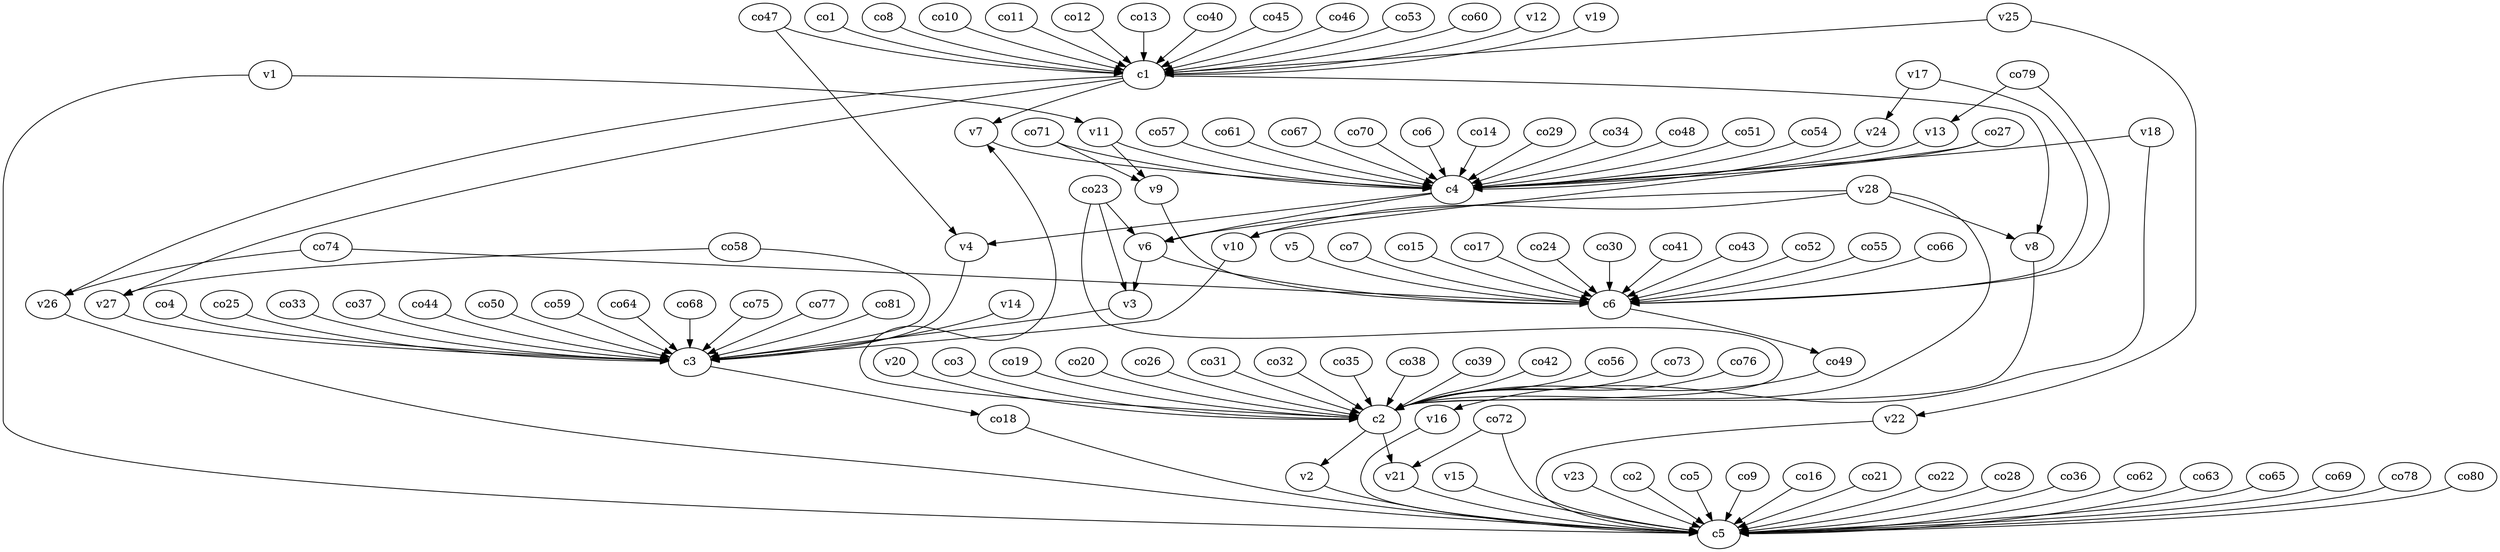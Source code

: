 strict digraph  {
c1;
c2;
c3;
c4;
c5;
c6;
v1;
v2;
v3;
v4;
v5;
v6;
v7;
v8;
v9;
v10;
v11;
v12;
v13;
v14;
v15;
v16;
v17;
v18;
v19;
v20;
v21;
v22;
v23;
v24;
v25;
v26;
v27;
v28;
co1;
co2;
co3;
co4;
co5;
co6;
co7;
co8;
co9;
co10;
co11;
co12;
co13;
co14;
co15;
co16;
co17;
co18;
co19;
co20;
co21;
co22;
co23;
co24;
co25;
co26;
co27;
co28;
co29;
co30;
co31;
co32;
co33;
co34;
co35;
co36;
co37;
co38;
co39;
co40;
co41;
co42;
co43;
co44;
co45;
co46;
co47;
co48;
co49;
co50;
co51;
co52;
co53;
co54;
co55;
co56;
co57;
co58;
co59;
co60;
co61;
co62;
co63;
co64;
co65;
co66;
co67;
co68;
co69;
co70;
co71;
co72;
co73;
co74;
co75;
co76;
co77;
co78;
co79;
co80;
co81;
c1 -> v27  [weight=1];
c1 -> v7  [weight=1];
c1 -> v26  [weight=1];
c1 -> v8  [weight=1];
c2 -> v7  [weight=1];
c2 -> v2  [weight=1];
c2 -> v21  [weight=1];
c3 -> co18  [weight=1];
c4 -> v4  [weight=1];
c4 -> v6  [weight=1];
c6 -> co49  [weight=1];
v1 -> c5  [weight=1];
v1 -> v11  [weight=1];
v2 -> c5  [weight=1];
v3 -> c3  [weight=1];
v4 -> c3  [weight=1];
v5 -> c6  [weight=1];
v6 -> c6  [weight=1];
v6 -> v3  [weight=1];
v7 -> c4  [weight=1];
v8 -> c2  [weight=1];
v9 -> c6  [weight=1];
v10 -> c3  [weight=1];
v11 -> c4  [weight=1];
v11 -> v9  [weight=1];
v12 -> c1  [weight=1];
v13 -> c4  [weight=1];
v14 -> c3  [weight=1];
v15 -> c5  [weight=1];
v16 -> c5  [weight=1];
v17 -> c6  [weight=1];
v17 -> v24  [weight=1];
v18 -> c4  [weight=1];
v18 -> v16  [weight=1];
v19 -> c1  [weight=1];
v20 -> c2  [weight=1];
v21 -> c5  [weight=1];
v22 -> c5  [weight=1];
v23 -> c5  [weight=1];
v24 -> c4  [weight=1];
v25 -> c1  [weight=1];
v25 -> v22  [weight=1];
v26 -> c5  [weight=1];
v27 -> c3  [weight=1];
v28 -> c2  [weight=1];
v28 -> v8  [weight=1];
v28 -> v6  [weight=1];
v28 -> v10  [weight=1];
co1 -> c1  [weight=1];
co2 -> c5  [weight=1];
co3 -> c2  [weight=1];
co4 -> c3  [weight=1];
co5 -> c5  [weight=1];
co6 -> c4  [weight=1];
co7 -> c6  [weight=1];
co8 -> c1  [weight=1];
co9 -> c5  [weight=1];
co10 -> c1  [weight=1];
co11 -> c1  [weight=1];
co12 -> c1  [weight=1];
co13 -> c1  [weight=1];
co14 -> c4  [weight=1];
co15 -> c6  [weight=1];
co16 -> c5  [weight=1];
co17 -> c6  [weight=1];
co18 -> c5  [weight=1];
co19 -> c2  [weight=1];
co20 -> c2  [weight=1];
co21 -> c5  [weight=1];
co22 -> c5  [weight=1];
co23 -> c2  [weight=1];
co23 -> v6  [weight=1];
co23 -> v3  [weight=1];
co24 -> c6  [weight=1];
co25 -> c3  [weight=1];
co26 -> c2  [weight=1];
co27 -> c4  [weight=1];
co27 -> v10  [weight=1];
co28 -> c5  [weight=1];
co29 -> c4  [weight=1];
co30 -> c6  [weight=1];
co31 -> c2  [weight=1];
co32 -> c2  [weight=1];
co33 -> c3  [weight=1];
co34 -> c4  [weight=1];
co35 -> c2  [weight=1];
co36 -> c5  [weight=1];
co37 -> c3  [weight=1];
co38 -> c2  [weight=1];
co39 -> c2  [weight=1];
co40 -> c1  [weight=1];
co41 -> c6  [weight=1];
co42 -> c2  [weight=1];
co43 -> c6  [weight=1];
co44 -> c3  [weight=1];
co45 -> c1  [weight=1];
co46 -> c1  [weight=1];
co47 -> c1  [weight=1];
co47 -> v4  [weight=1];
co48 -> c4  [weight=1];
co49 -> c2  [weight=1];
co50 -> c3  [weight=1];
co51 -> c4  [weight=1];
co52 -> c6  [weight=1];
co53 -> c1  [weight=1];
co54 -> c4  [weight=1];
co55 -> c6  [weight=1];
co56 -> c2  [weight=1];
co57 -> c4  [weight=1];
co58 -> c3  [weight=1];
co58 -> v27  [weight=1];
co59 -> c3  [weight=1];
co60 -> c1  [weight=1];
co61 -> c4  [weight=1];
co62 -> c5  [weight=1];
co63 -> c5  [weight=1];
co64 -> c3  [weight=1];
co65 -> c5  [weight=1];
co66 -> c6  [weight=1];
co67 -> c4  [weight=1];
co68 -> c3  [weight=1];
co69 -> c5  [weight=1];
co70 -> c4  [weight=1];
co71 -> c4  [weight=1];
co71 -> v9  [weight=1];
co72 -> c5  [weight=1];
co72 -> v21  [weight=1];
co73 -> c2  [weight=1];
co74 -> c6  [weight=1];
co74 -> v26  [weight=1];
co75 -> c3  [weight=1];
co76 -> c2  [weight=1];
co77 -> c3  [weight=1];
co78 -> c5  [weight=1];
co79 -> c6  [weight=1];
co79 -> v13  [weight=1];
co80 -> c5  [weight=1];
co81 -> c3  [weight=1];
}
